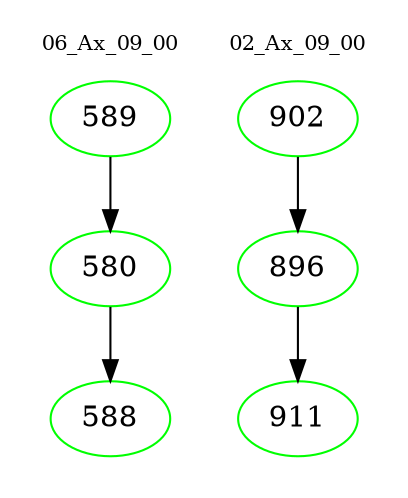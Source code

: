 digraph{
subgraph cluster_0 {
color = white
label = "06_Ax_09_00";
fontsize=10;
T0_589 [label="589", color="green"]
T0_589 -> T0_580 [color="black"]
T0_580 [label="580", color="green"]
T0_580 -> T0_588 [color="black"]
T0_588 [label="588", color="green"]
}
subgraph cluster_1 {
color = white
label = "02_Ax_09_00";
fontsize=10;
T1_902 [label="902", color="green"]
T1_902 -> T1_896 [color="black"]
T1_896 [label="896", color="green"]
T1_896 -> T1_911 [color="black"]
T1_911 [label="911", color="green"]
}
}
